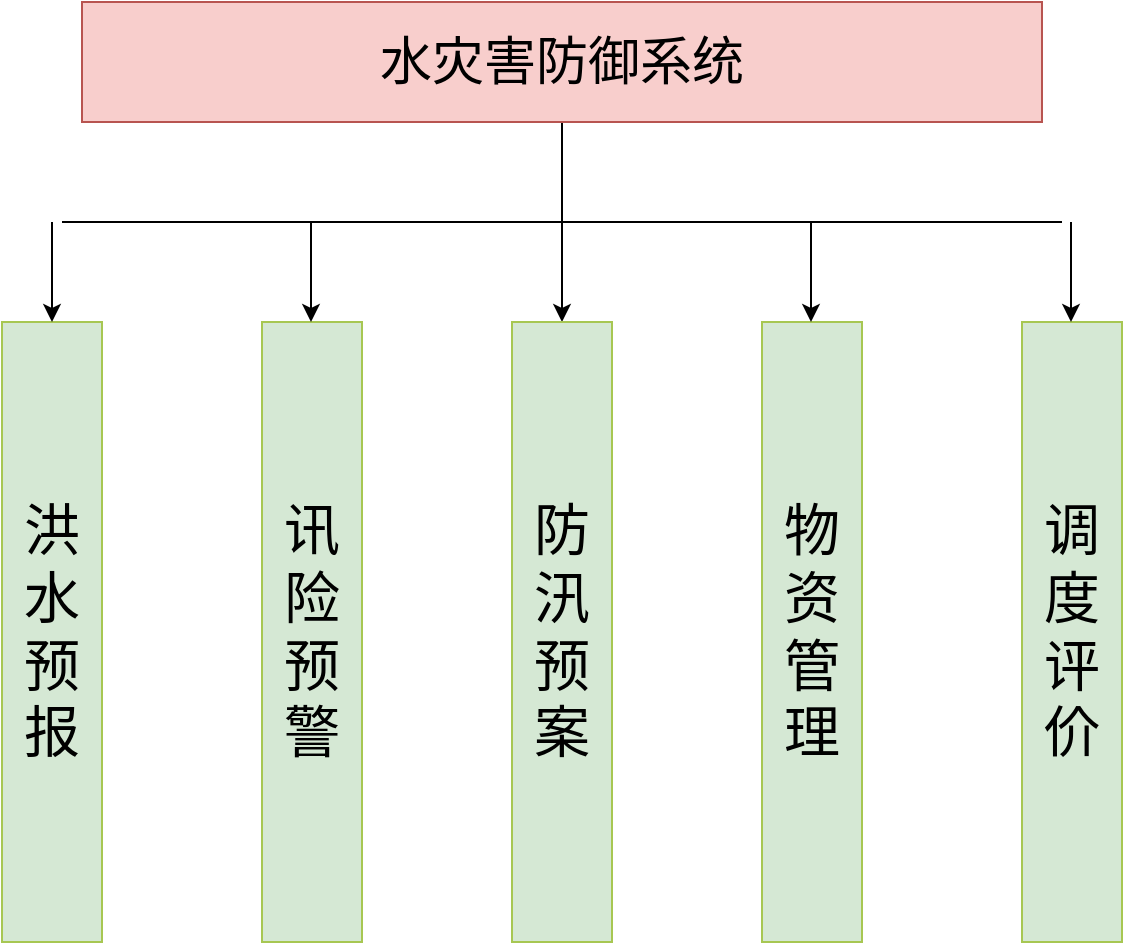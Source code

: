<mxfile version="24.9.1">
  <diagram name="第 1 页" id="5KnpeLFPrI21rLdGUasC">
    <mxGraphModel dx="2074" dy="1106" grid="1" gridSize="10" guides="1" tooltips="1" connect="1" arrows="1" fold="1" page="1" pageScale="1" pageWidth="827" pageHeight="1169" math="0" shadow="0">
      <root>
        <mxCell id="0" />
        <mxCell id="1" parent="0" />
        <mxCell id="PxPOKb2OT-feB7elJlty-7" style="edgeStyle=orthogonalEdgeStyle;rounded=0;orthogonalLoop=1;jettySize=auto;html=1;exitX=0.5;exitY=1;exitDx=0;exitDy=0;entryX=0.5;entryY=0;entryDx=0;entryDy=0;" edge="1" parent="1" source="PxPOKb2OT-feB7elJlty-1" target="PxPOKb2OT-feB7elJlty-3">
          <mxGeometry relative="1" as="geometry" />
        </mxCell>
        <mxCell id="PxPOKb2OT-feB7elJlty-1" value="&lt;font style=&quot;font-size: 26px;&quot;&gt;水灾害防御系统&lt;/font&gt;" style="rounded=0;whiteSpace=wrap;html=1;fillColor=#f8cecc;strokeColor=#b85450;" vertex="1" parent="1">
          <mxGeometry x="160" y="260" width="480" height="60" as="geometry" />
        </mxCell>
        <mxCell id="PxPOKb2OT-feB7elJlty-2" value="&lt;font style=&quot;font-size: 28px;&quot;&gt;讯险预警&lt;/font&gt;" style="rounded=0;whiteSpace=wrap;html=1;fillColor=#d5e8d4;strokeColor=#a7c752;" vertex="1" parent="1">
          <mxGeometry x="250" y="420" width="50" height="310" as="geometry" />
        </mxCell>
        <mxCell id="PxPOKb2OT-feB7elJlty-3" value="&lt;font style=&quot;font-size: 28px;&quot;&gt;防汛预案&lt;/font&gt;" style="rounded=0;whiteSpace=wrap;html=1;fillColor=#d5e8d4;strokeColor=#a7c752;" vertex="1" parent="1">
          <mxGeometry x="375" y="420" width="50" height="310" as="geometry" />
        </mxCell>
        <mxCell id="PxPOKb2OT-feB7elJlty-4" value="&lt;font style=&quot;font-size: 28px;&quot;&gt;洪水预报&lt;/font&gt;" style="rounded=0;whiteSpace=wrap;html=1;fillColor=#d5e8d4;strokeColor=#a7c752;" vertex="1" parent="1">
          <mxGeometry x="120" y="420" width="50" height="310" as="geometry" />
        </mxCell>
        <mxCell id="PxPOKb2OT-feB7elJlty-5" value="&lt;font style=&quot;font-size: 28px;&quot;&gt;物资管理&lt;/font&gt;" style="rounded=0;whiteSpace=wrap;html=1;fillColor=#d5e8d4;strokeColor=#a7c752;" vertex="1" parent="1">
          <mxGeometry x="500" y="420" width="50" height="310" as="geometry" />
        </mxCell>
        <mxCell id="PxPOKb2OT-feB7elJlty-6" value="&lt;font style=&quot;font-size: 28px;&quot;&gt;调度评价&lt;/font&gt;" style="rounded=0;whiteSpace=wrap;html=1;fillColor=#d5e8d4;strokeColor=#a7c752;" vertex="1" parent="1">
          <mxGeometry x="630" y="420" width="50" height="310" as="geometry" />
        </mxCell>
        <mxCell id="PxPOKb2OT-feB7elJlty-11" value="" style="endArrow=none;html=1;rounded=0;" edge="1" parent="1">
          <mxGeometry width="50" height="50" relative="1" as="geometry">
            <mxPoint x="150" y="370" as="sourcePoint" />
            <mxPoint x="400" y="370" as="targetPoint" />
          </mxGeometry>
        </mxCell>
        <mxCell id="PxPOKb2OT-feB7elJlty-12" value="" style="endArrow=none;html=1;rounded=0;" edge="1" parent="1">
          <mxGeometry width="50" height="50" relative="1" as="geometry">
            <mxPoint x="400" y="370" as="sourcePoint" />
            <mxPoint x="650" y="370" as="targetPoint" />
          </mxGeometry>
        </mxCell>
        <mxCell id="PxPOKb2OT-feB7elJlty-14" value="" style="endArrow=classic;html=1;rounded=0;entryX=0.5;entryY=0;entryDx=0;entryDy=0;" edge="1" parent="1" target="PxPOKb2OT-feB7elJlty-4">
          <mxGeometry width="50" height="50" relative="1" as="geometry">
            <mxPoint x="145" y="370" as="sourcePoint" />
            <mxPoint x="110" y="380" as="targetPoint" />
          </mxGeometry>
        </mxCell>
        <mxCell id="PxPOKb2OT-feB7elJlty-15" value="" style="endArrow=classic;html=1;rounded=0;entryX=0.5;entryY=0;entryDx=0;entryDy=0;" edge="1" parent="1">
          <mxGeometry width="50" height="50" relative="1" as="geometry">
            <mxPoint x="274.5" y="370" as="sourcePoint" />
            <mxPoint x="274.5" y="420" as="targetPoint" />
          </mxGeometry>
        </mxCell>
        <mxCell id="PxPOKb2OT-feB7elJlty-16" value="" style="endArrow=classic;html=1;rounded=0;entryX=0.5;entryY=0;entryDx=0;entryDy=0;" edge="1" parent="1">
          <mxGeometry width="50" height="50" relative="1" as="geometry">
            <mxPoint x="524.5" y="370" as="sourcePoint" />
            <mxPoint x="524.5" y="420" as="targetPoint" />
          </mxGeometry>
        </mxCell>
        <mxCell id="PxPOKb2OT-feB7elJlty-17" value="" style="endArrow=classic;html=1;rounded=0;entryX=0.5;entryY=0;entryDx=0;entryDy=0;" edge="1" parent="1">
          <mxGeometry width="50" height="50" relative="1" as="geometry">
            <mxPoint x="654.5" y="370" as="sourcePoint" />
            <mxPoint x="654.5" y="420" as="targetPoint" />
          </mxGeometry>
        </mxCell>
      </root>
    </mxGraphModel>
  </diagram>
</mxfile>
